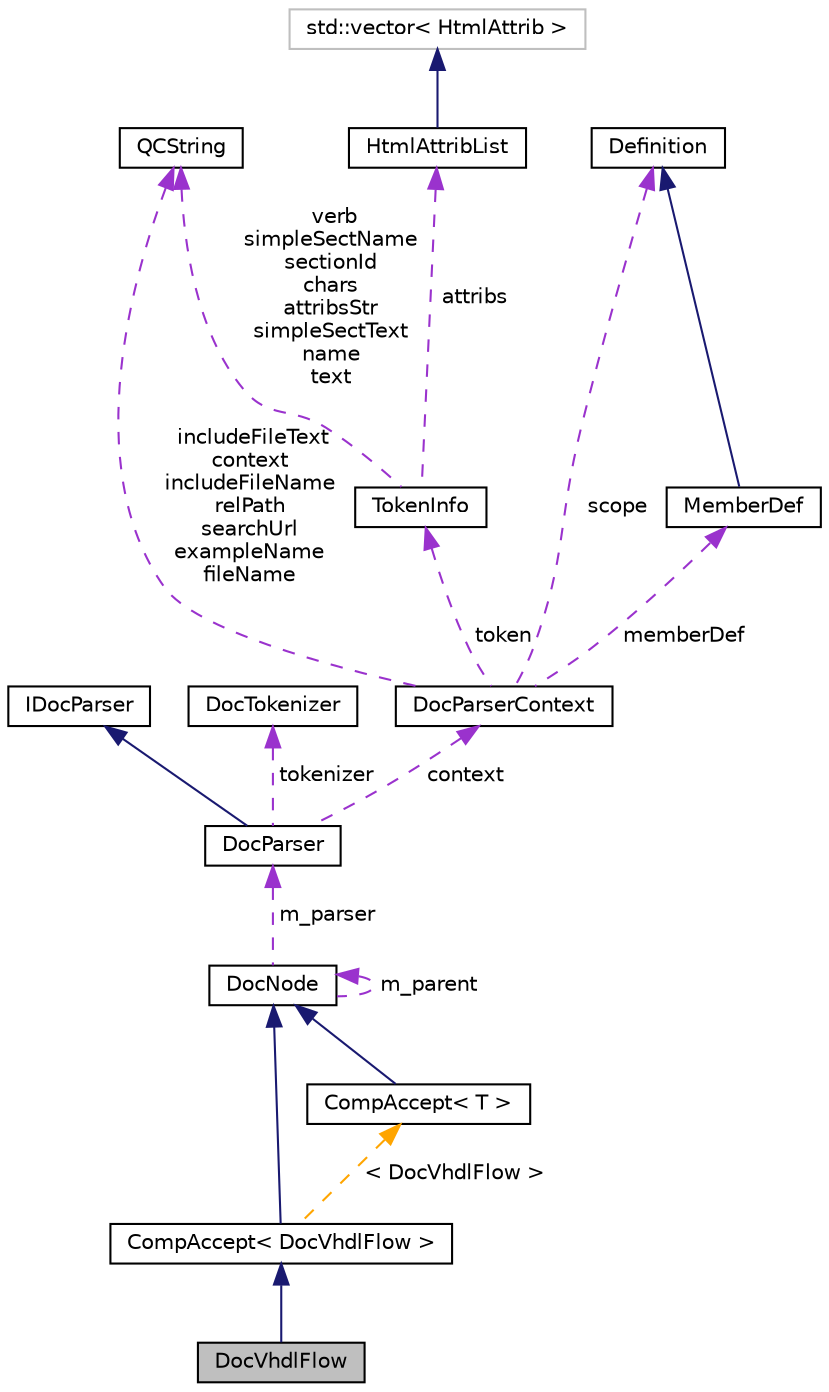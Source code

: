 digraph "DocVhdlFlow"
{
 // INTERACTIVE_SVG=YES
 // LATEX_PDF_SIZE
  edge [fontname="Helvetica",fontsize="10",labelfontname="Helvetica",labelfontsize="10"];
  node [fontname="Helvetica",fontsize="10",shape=record];
  Node1 [label="DocVhdlFlow",height=0.2,width=0.4,color="black", fillcolor="grey75", style="filled", fontcolor="black",tooltip="Node representing a VHDL flow chart"];
  Node2 -> Node1 [dir="back",color="midnightblue",fontsize="10",style="solid",fontname="Helvetica"];
  Node2 [label="CompAccept\< DocVhdlFlow \>",height=0.2,width=0.4,color="black", fillcolor="white", style="filled",URL="$d7/da3/class_comp_accept.html",tooltip=" "];
  Node3 -> Node2 [dir="back",color="midnightblue",fontsize="10",style="solid",fontname="Helvetica"];
  Node3 [label="DocNode",height=0.2,width=0.4,color="black", fillcolor="white", style="filled",URL="$d9/d0e/class_doc_node.html",tooltip="Abstract node interface with type information."];
  Node3 -> Node3 [dir="back",color="darkorchid3",fontsize="10",style="dashed",label=" m_parent" ,fontname="Helvetica"];
  Node4 -> Node3 [dir="back",color="darkorchid3",fontsize="10",style="dashed",label=" m_parser" ,fontname="Helvetica"];
  Node4 [label="DocParser",height=0.2,width=0.4,color="black", fillcolor="white", style="filled",URL="$da/d02/class_doc_parser.html",tooltip=" "];
  Node5 -> Node4 [dir="back",color="midnightblue",fontsize="10",style="solid",fontname="Helvetica"];
  Node5 [label="IDocParser",height=0.2,width=0.4,color="black", fillcolor="white", style="filled",URL="$de/dad/class_i_doc_parser.html",tooltip=" "];
  Node6 -> Node4 [dir="back",color="darkorchid3",fontsize="10",style="dashed",label=" tokenizer" ,fontname="Helvetica"];
  Node6 [label="DocTokenizer",height=0.2,width=0.4,color="black", fillcolor="white", style="filled",URL="$d1/d7f/class_doc_tokenizer.html",tooltip=" "];
  Node7 -> Node4 [dir="back",color="darkorchid3",fontsize="10",style="dashed",label=" context" ,fontname="Helvetica"];
  Node7 [label="DocParserContext",height=0.2,width=0.4,color="black", fillcolor="white", style="filled",URL="$d8/d7d/struct_doc_parser_context.html",tooltip="Parser's context to store all global variables."];
  Node8 -> Node7 [dir="back",color="darkorchid3",fontsize="10",style="dashed",label=" token" ,fontname="Helvetica"];
  Node8 [label="TokenInfo",height=0.2,width=0.4,color="black", fillcolor="white", style="filled",URL="$d6/df4/struct_token_info.html",tooltip="Data associated with a token used by the comment block parser."];
  Node9 -> Node8 [dir="back",color="darkorchid3",fontsize="10",style="dashed",label=" verb\nsimpleSectName\nsectionId\nchars\nattribsStr\nsimpleSectText\nname\ntext" ,fontname="Helvetica"];
  Node9 [label="QCString",height=0.2,width=0.4,color="black", fillcolor="white", style="filled",URL="$d9/d45/class_q_c_string.html",tooltip="This is an alternative implementation of QCString."];
  Node10 -> Node8 [dir="back",color="darkorchid3",fontsize="10",style="dashed",label=" attribs" ,fontname="Helvetica"];
  Node10 [label="HtmlAttribList",height=0.2,width=0.4,color="black", fillcolor="white", style="filled",URL="$db/d4d/class_html_attrib_list.html",tooltip="Class representing a list of HTML attributes."];
  Node11 -> Node10 [dir="back",color="midnightblue",fontsize="10",style="solid",fontname="Helvetica"];
  Node11 [label="std::vector\< HtmlAttrib \>",height=0.2,width=0.4,color="grey75", fillcolor="white", style="filled",tooltip=" "];
  Node9 -> Node7 [dir="back",color="darkorchid3",fontsize="10",style="dashed",label=" includeFileText\ncontext\nincludeFileName\nrelPath\nsearchUrl\nexampleName\nfileName" ,fontname="Helvetica"];
  Node12 -> Node7 [dir="back",color="darkorchid3",fontsize="10",style="dashed",label=" scope" ,fontname="Helvetica"];
  Node12 [label="Definition",height=0.2,width=0.4,color="black", fillcolor="white", style="filled",URL="$d5/dcc/class_definition.html",tooltip="The common base class of all entity definitions found in the sources."];
  Node13 -> Node7 [dir="back",color="darkorchid3",fontsize="10",style="dashed",label=" memberDef" ,fontname="Helvetica"];
  Node13 [label="MemberDef",height=0.2,width=0.4,color="black", fillcolor="white", style="filled",URL="$da/d09/class_member_def.html",tooltip="A model of a class/file/namespace member symbol."];
  Node12 -> Node13 [dir="back",color="midnightblue",fontsize="10",style="solid",fontname="Helvetica"];
  Node14 -> Node2 [dir="back",color="orange",fontsize="10",style="dashed",label=" \< DocVhdlFlow \>" ,fontname="Helvetica"];
  Node14 [label="CompAccept\< T \>",height=0.2,width=0.4,color="black", fillcolor="white", style="filled",URL="$d7/da3/class_comp_accept.html",tooltip="Default accept implementation for compound nodes in the abstract syntax tree."];
  Node3 -> Node14 [dir="back",color="midnightblue",fontsize="10",style="solid",fontname="Helvetica"];
}
